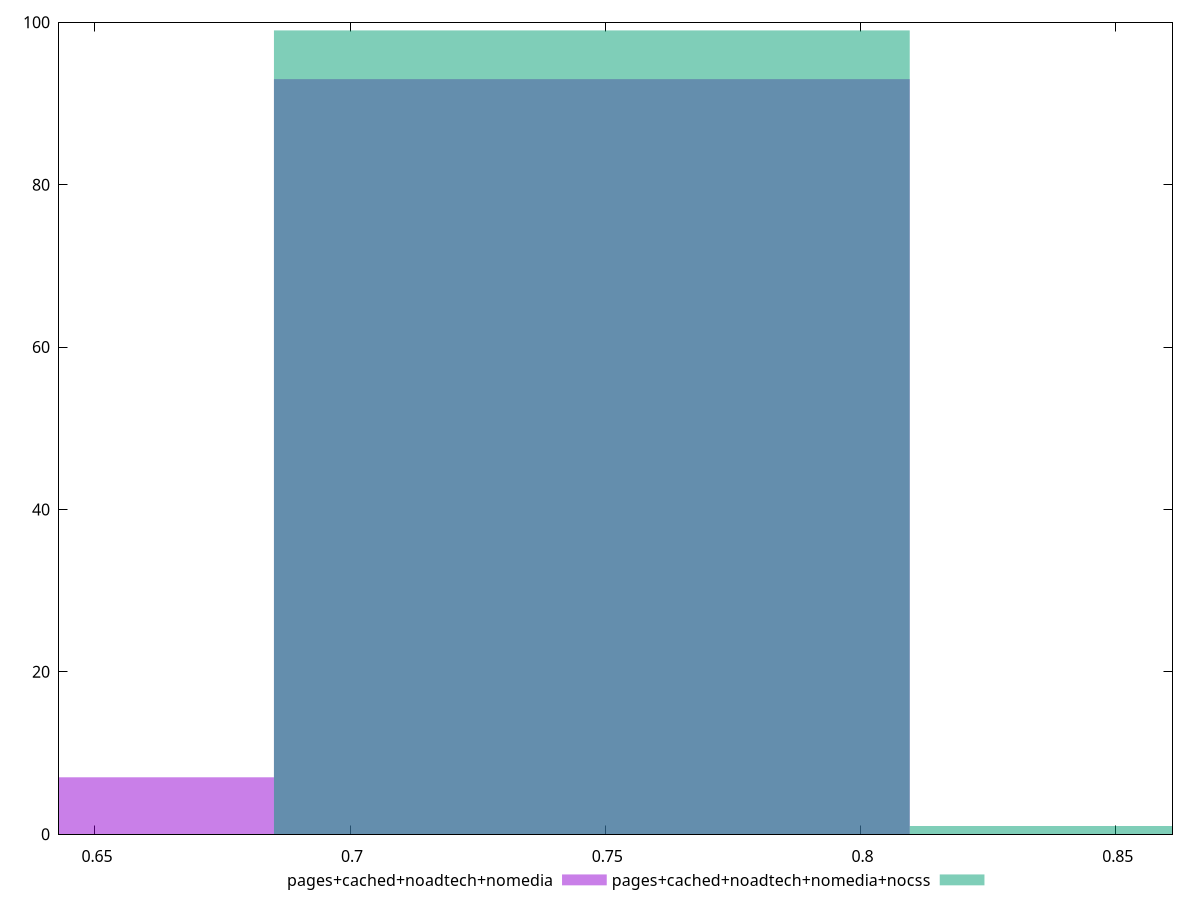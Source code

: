 reset

$pagesCachedNoadtechNomedia <<EOF
0.6228018992793118 7
0.7473622791351743 93
EOF

$pagesCachedNoadtechNomediaNocss <<EOF
0.8719226589910367 1
0.7473622791351743 99
EOF

set key outside below
set boxwidth 0.12456037985586238
set xrange [0.6429693926406006:0.8611241620197769]
set yrange [0:100]
set trange [0:100]
set style fill transparent solid 0.5 noborder
set terminal svg size 640, 500 enhanced background rgb 'white'
set output "report_00018_2021-02-10T15-25-16.877Z/meta/pScore/comparison/histogram/3_vs_4.svg"

plot $pagesCachedNoadtechNomedia title "pages+cached+noadtech+nomedia" with boxes, \
     $pagesCachedNoadtechNomediaNocss title "pages+cached+noadtech+nomedia+nocss" with boxes

reset
